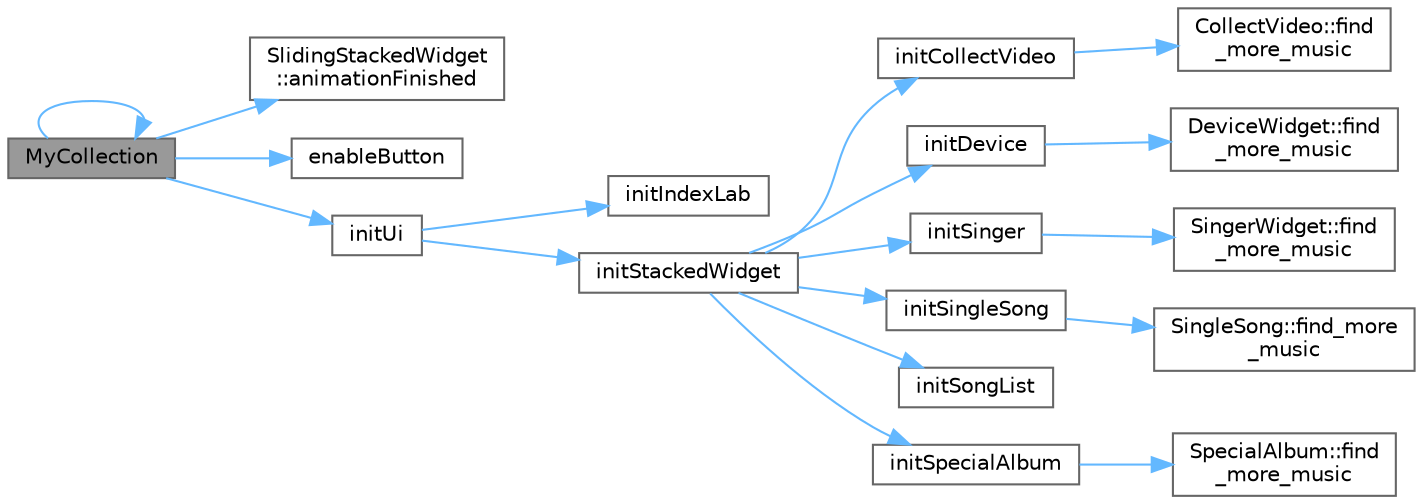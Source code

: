 digraph "MyCollection"
{
 // LATEX_PDF_SIZE
  bgcolor="transparent";
  edge [fontname=Helvetica,fontsize=10,labelfontname=Helvetica,labelfontsize=10];
  node [fontname=Helvetica,fontsize=10,shape=box,height=0.2,width=0.4];
  rankdir="LR";
  Node1 [id="Node000001",label="MyCollection",height=0.2,width=0.4,color="gray40", fillcolor="grey60", style="filled", fontcolor="black",tooltip="构造函数，初始化收藏界面"];
  Node1 -> Node2 [id="edge1_Node000001_Node000002",color="steelblue1",style="solid",tooltip=" "];
  Node2 [id="Node000002",label="SlidingStackedWidget\l::animationFinished",height=0.2,width=0.4,color="grey40", fillcolor="white", style="filled",URL="$class_sliding_stacked_widget.html#a82607af1dd17a4c691295ae63aaf7a2d",tooltip="动画完成信号"];
  Node1 -> Node3 [id="edge2_Node000001_Node000003",color="steelblue1",style="solid",tooltip=" "];
  Node3 [id="Node000003",label="enableButton",height=0.2,width=0.4,color="grey40", fillcolor="white", style="filled",URL="$class_my_collection.html#ab868524a9562cda1f7b60b4220e2248e",tooltip="启用/禁用按钮"];
  Node1 -> Node4 [id="edge3_Node000001_Node000004",color="steelblue1",style="solid",tooltip=" "];
  Node4 [id="Node000004",label="initUi",height=0.2,width=0.4,color="grey40", fillcolor="white", style="filled",URL="$class_my_collection.html#afba6e95967cc3eb25fd518f7bde6ec04",tooltip="初始化界面"];
  Node4 -> Node5 [id="edge4_Node000004_Node000005",color="steelblue1",style="solid",tooltip=" "];
  Node5 [id="Node000005",label="initIndexLab",height=0.2,width=0.4,color="grey40", fillcolor="white", style="filled",URL="$class_my_collection.html#aebc31945fa34b123ada488d5710cce62",tooltip="初始化索引标签"];
  Node4 -> Node6 [id="edge5_Node000004_Node000006",color="steelblue1",style="solid",tooltip=" "];
  Node6 [id="Node000006",label="initStackedWidget",height=0.2,width=0.4,color="grey40", fillcolor="white", style="filled",URL="$class_my_collection.html#a0880fc715278119401b0b218adc8ade6",tooltip="初始化堆栈窗口"];
  Node6 -> Node7 [id="edge6_Node000006_Node000007",color="steelblue1",style="solid",tooltip=" "];
  Node7 [id="Node000007",label="initCollectVideo",height=0.2,width=0.4,color="grey40", fillcolor="white", style="filled",URL="$class_my_collection.html#a0b678960dc63ae8988d14538bb301c4e",tooltip="初始化视频界面"];
  Node7 -> Node8 [id="edge7_Node000007_Node000008",color="steelblue1",style="solid",tooltip=" "];
  Node8 [id="Node000008",label="CollectVideo::find\l_more_music",height=0.2,width=0.4,color="grey40", fillcolor="white", style="filled",URL="$class_collect_video.html#aa23356daca3ed71116d6ae55df2991f4",tooltip="搜索更多音乐的信号"];
  Node6 -> Node9 [id="edge8_Node000006_Node000009",color="steelblue1",style="solid",tooltip=" "];
  Node9 [id="Node000009",label="initDevice",height=0.2,width=0.4,color="grey40", fillcolor="white", style="filled",URL="$class_my_collection.html#ac1d2043bb6ede9c12212992591d63d91",tooltip="初始化设备界面"];
  Node9 -> Node10 [id="edge9_Node000009_Node000010",color="steelblue1",style="solid",tooltip=" "];
  Node10 [id="Node000010",label="DeviceWidget::find\l_more_music",height=0.2,width=0.4,color="grey40", fillcolor="white", style="filled",URL="$class_device_widget.html#aa23356daca3ed71116d6ae55df2991f4",tooltip="搜索更多音乐的信号"];
  Node6 -> Node11 [id="edge10_Node000006_Node000011",color="steelblue1",style="solid",tooltip=" "];
  Node11 [id="Node000011",label="initSinger",height=0.2,width=0.4,color="grey40", fillcolor="white", style="filled",URL="$class_my_collection.html#a1c996bcb271aacaa0b682dc7d9246245",tooltip="初始化歌手界面"];
  Node11 -> Node12 [id="edge11_Node000011_Node000012",color="steelblue1",style="solid",tooltip=" "];
  Node12 [id="Node000012",label="SingerWidget::find\l_more_music",height=0.2,width=0.4,color="grey40", fillcolor="white", style="filled",URL="$class_singer_widget.html#aa23356daca3ed71116d6ae55df2991f4",tooltip="搜索更多音乐的信号"];
  Node6 -> Node13 [id="edge12_Node000006_Node000013",color="steelblue1",style="solid",tooltip=" "];
  Node13 [id="Node000013",label="initSingleSong",height=0.2,width=0.4,color="grey40", fillcolor="white", style="filled",URL="$class_my_collection.html#a67a51b4fffd47353441cbc3b66534c08",tooltip="初始化单曲界面"];
  Node13 -> Node14 [id="edge13_Node000013_Node000014",color="steelblue1",style="solid",tooltip=" "];
  Node14 [id="Node000014",label="SingleSong::find_more\l_music",height=0.2,width=0.4,color="grey40", fillcolor="white", style="filled",URL="$class_single_song.html#aa23356daca3ed71116d6ae55df2991f4",tooltip="搜索更多音乐的信号"];
  Node6 -> Node15 [id="edge14_Node000006_Node000015",color="steelblue1",style="solid",tooltip=" "];
  Node15 [id="Node000015",label="initSongList",height=0.2,width=0.4,color="grey40", fillcolor="white", style="filled",URL="$class_my_collection.html#ae05868a688d1a36771864c8ddd30adcb",tooltip="初始化歌单界面"];
  Node6 -> Node16 [id="edge15_Node000006_Node000016",color="steelblue1",style="solid",tooltip=" "];
  Node16 [id="Node000016",label="initSpecialAlbum",height=0.2,width=0.4,color="grey40", fillcolor="white", style="filled",URL="$class_my_collection.html#ac415e1efe105750fb4fccd6c62774980",tooltip="初始化专辑界面"];
  Node16 -> Node17 [id="edge16_Node000016_Node000017",color="steelblue1",style="solid",tooltip=" "];
  Node17 [id="Node000017",label="SpecialAlbum::find\l_more_music",height=0.2,width=0.4,color="grey40", fillcolor="white", style="filled",URL="$class_special_album.html#aa23356daca3ed71116d6ae55df2991f4",tooltip="搜索更多音乐的信号"];
  Node1 -> Node1 [id="edge17_Node000001_Node000001",color="steelblue1",style="solid",tooltip=" "];
}
